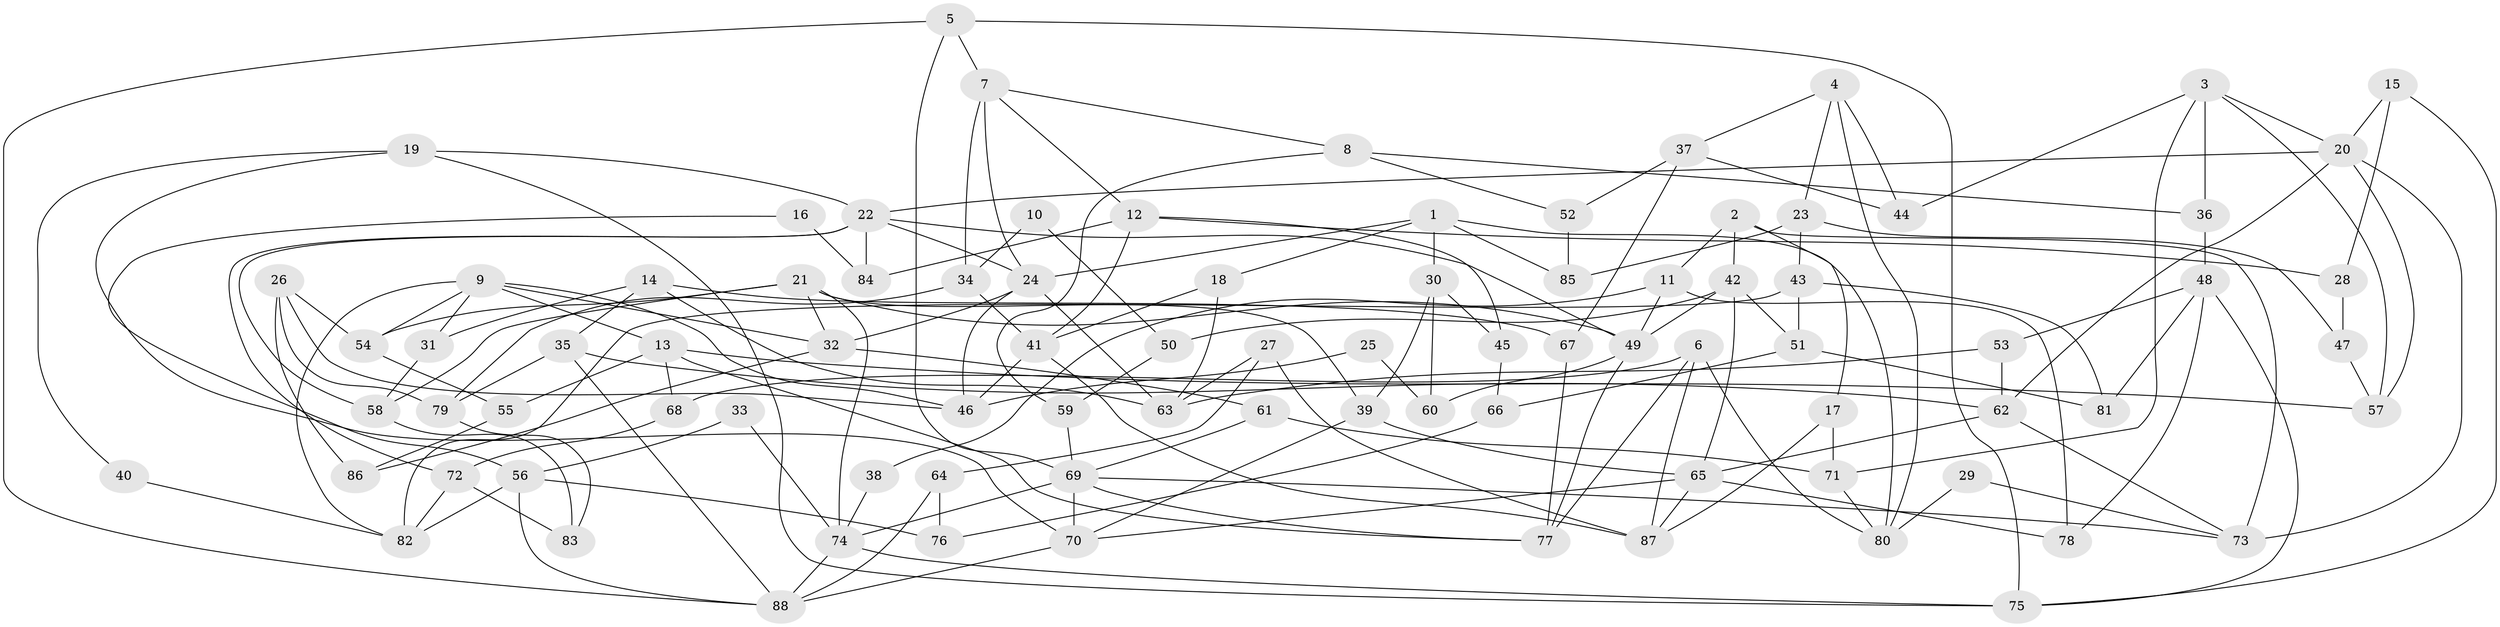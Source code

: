 // Generated by graph-tools (version 1.1) at 2025/50/03/09/25 03:50:03]
// undirected, 88 vertices, 176 edges
graph export_dot {
graph [start="1"]
  node [color=gray90,style=filled];
  1;
  2;
  3;
  4;
  5;
  6;
  7;
  8;
  9;
  10;
  11;
  12;
  13;
  14;
  15;
  16;
  17;
  18;
  19;
  20;
  21;
  22;
  23;
  24;
  25;
  26;
  27;
  28;
  29;
  30;
  31;
  32;
  33;
  34;
  35;
  36;
  37;
  38;
  39;
  40;
  41;
  42;
  43;
  44;
  45;
  46;
  47;
  48;
  49;
  50;
  51;
  52;
  53;
  54;
  55;
  56;
  57;
  58;
  59;
  60;
  61;
  62;
  63;
  64;
  65;
  66;
  67;
  68;
  69;
  70;
  71;
  72;
  73;
  74;
  75;
  76;
  77;
  78;
  79;
  80;
  81;
  82;
  83;
  84;
  85;
  86;
  87;
  88;
  1 -- 18;
  1 -- 24;
  1 -- 30;
  1 -- 80;
  1 -- 85;
  2 -- 42;
  2 -- 73;
  2 -- 11;
  2 -- 17;
  3 -- 36;
  3 -- 57;
  3 -- 20;
  3 -- 44;
  3 -- 71;
  4 -- 80;
  4 -- 37;
  4 -- 23;
  4 -- 44;
  5 -- 69;
  5 -- 88;
  5 -- 7;
  5 -- 75;
  6 -- 80;
  6 -- 77;
  6 -- 68;
  6 -- 87;
  7 -- 24;
  7 -- 8;
  7 -- 12;
  7 -- 34;
  8 -- 52;
  8 -- 36;
  8 -- 59;
  9 -- 82;
  9 -- 13;
  9 -- 31;
  9 -- 32;
  9 -- 46;
  9 -- 54;
  10 -- 34;
  10 -- 50;
  11 -- 78;
  11 -- 38;
  11 -- 49;
  12 -- 41;
  12 -- 28;
  12 -- 45;
  12 -- 84;
  13 -- 77;
  13 -- 55;
  13 -- 57;
  13 -- 68;
  14 -- 63;
  14 -- 35;
  14 -- 31;
  14 -- 67;
  15 -- 75;
  15 -- 20;
  15 -- 28;
  16 -- 84;
  16 -- 56;
  17 -- 71;
  17 -- 87;
  18 -- 41;
  18 -- 63;
  19 -- 22;
  19 -- 70;
  19 -- 40;
  19 -- 75;
  20 -- 22;
  20 -- 57;
  20 -- 62;
  20 -- 73;
  21 -- 39;
  21 -- 32;
  21 -- 49;
  21 -- 54;
  21 -- 58;
  21 -- 74;
  22 -- 58;
  22 -- 49;
  22 -- 24;
  22 -- 72;
  22 -- 84;
  23 -- 47;
  23 -- 43;
  23 -- 85;
  24 -- 46;
  24 -- 32;
  24 -- 63;
  25 -- 46;
  25 -- 60;
  26 -- 54;
  26 -- 79;
  26 -- 46;
  26 -- 86;
  27 -- 87;
  27 -- 64;
  27 -- 63;
  28 -- 47;
  29 -- 73;
  29 -- 80;
  30 -- 39;
  30 -- 45;
  30 -- 60;
  31 -- 58;
  32 -- 61;
  32 -- 86;
  33 -- 74;
  33 -- 56;
  34 -- 41;
  34 -- 79;
  35 -- 79;
  35 -- 88;
  35 -- 62;
  36 -- 48;
  37 -- 67;
  37 -- 44;
  37 -- 52;
  38 -- 74;
  39 -- 65;
  39 -- 70;
  40 -- 82;
  41 -- 87;
  41 -- 46;
  42 -- 49;
  42 -- 65;
  42 -- 50;
  42 -- 51;
  43 -- 51;
  43 -- 81;
  43 -- 82;
  45 -- 66;
  47 -- 57;
  48 -- 75;
  48 -- 53;
  48 -- 78;
  48 -- 81;
  49 -- 60;
  49 -- 77;
  50 -- 59;
  51 -- 81;
  51 -- 66;
  52 -- 85;
  53 -- 62;
  53 -- 63;
  54 -- 55;
  55 -- 86;
  56 -- 82;
  56 -- 88;
  56 -- 76;
  58 -- 83;
  59 -- 69;
  61 -- 69;
  61 -- 71;
  62 -- 65;
  62 -- 73;
  64 -- 76;
  64 -- 88;
  65 -- 87;
  65 -- 70;
  65 -- 78;
  66 -- 76;
  67 -- 77;
  68 -- 72;
  69 -- 74;
  69 -- 73;
  69 -- 70;
  69 -- 77;
  70 -- 88;
  71 -- 80;
  72 -- 82;
  72 -- 83;
  74 -- 75;
  74 -- 88;
  79 -- 83;
}
